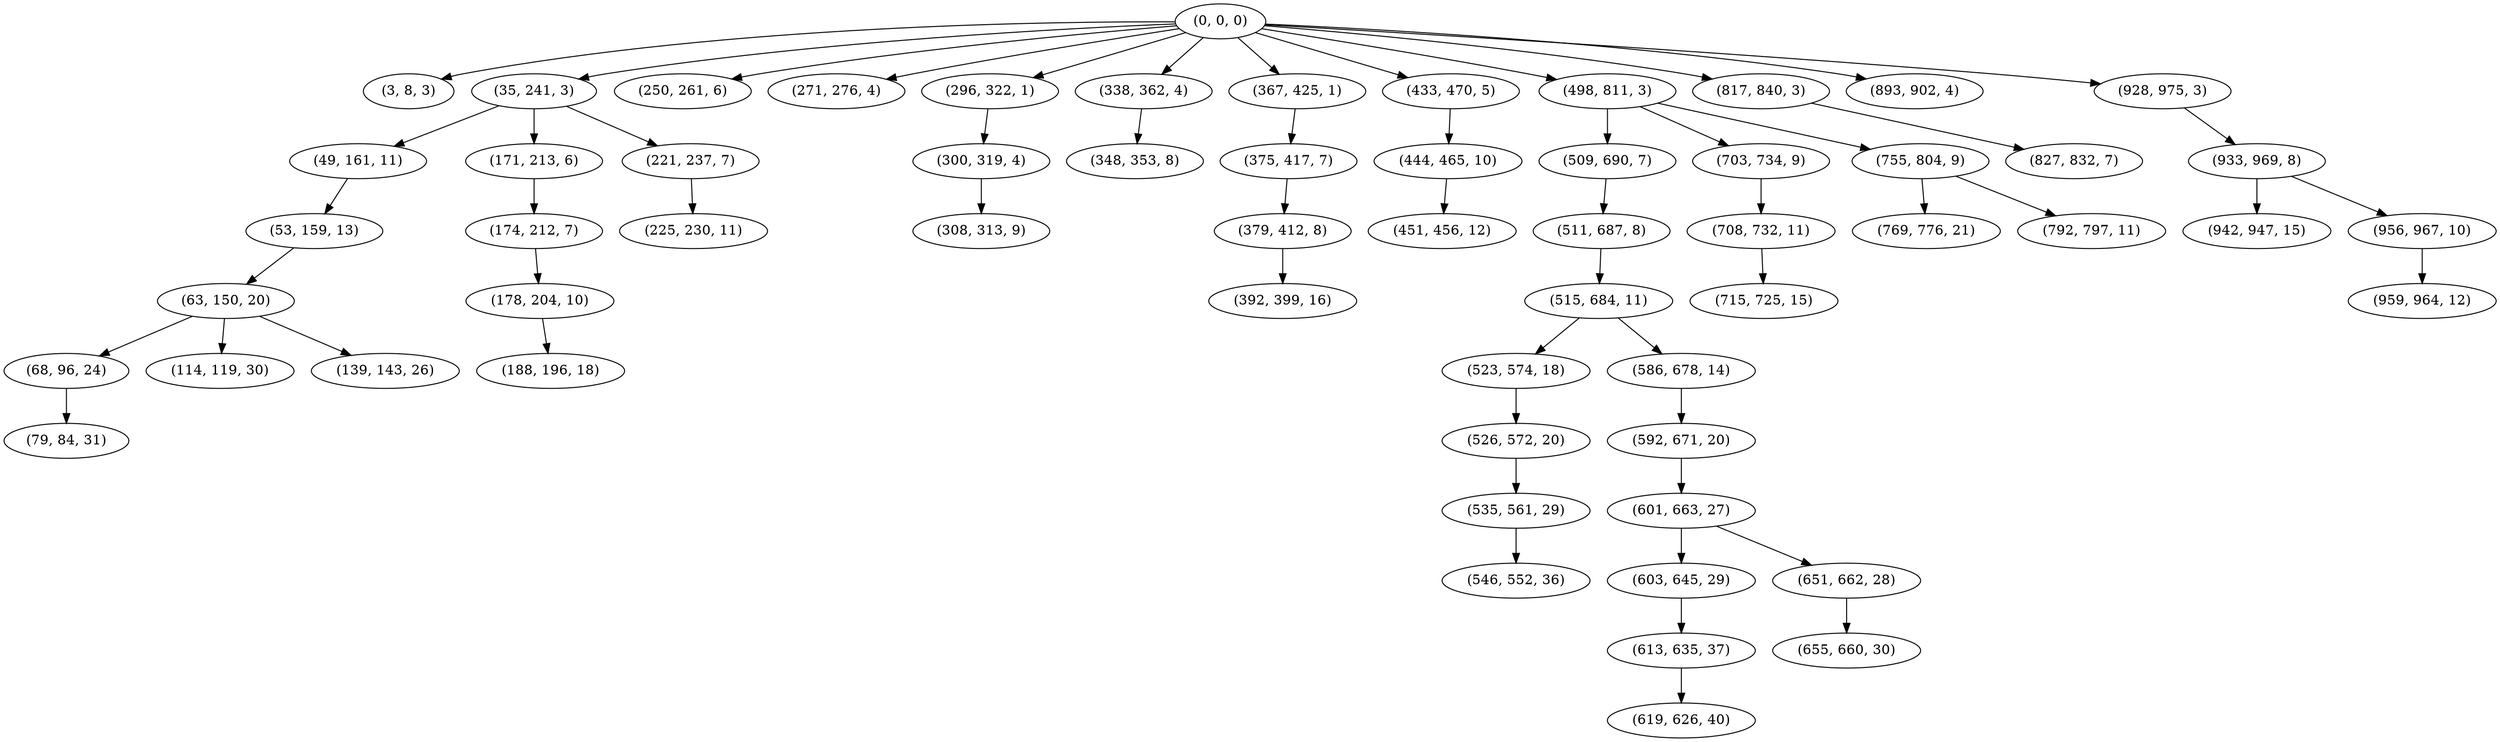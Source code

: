 digraph tree {
    "(0, 0, 0)";
    "(3, 8, 3)";
    "(35, 241, 3)";
    "(49, 161, 11)";
    "(53, 159, 13)";
    "(63, 150, 20)";
    "(68, 96, 24)";
    "(79, 84, 31)";
    "(114, 119, 30)";
    "(139, 143, 26)";
    "(171, 213, 6)";
    "(174, 212, 7)";
    "(178, 204, 10)";
    "(188, 196, 18)";
    "(221, 237, 7)";
    "(225, 230, 11)";
    "(250, 261, 6)";
    "(271, 276, 4)";
    "(296, 322, 1)";
    "(300, 319, 4)";
    "(308, 313, 9)";
    "(338, 362, 4)";
    "(348, 353, 8)";
    "(367, 425, 1)";
    "(375, 417, 7)";
    "(379, 412, 8)";
    "(392, 399, 16)";
    "(433, 470, 5)";
    "(444, 465, 10)";
    "(451, 456, 12)";
    "(498, 811, 3)";
    "(509, 690, 7)";
    "(511, 687, 8)";
    "(515, 684, 11)";
    "(523, 574, 18)";
    "(526, 572, 20)";
    "(535, 561, 29)";
    "(546, 552, 36)";
    "(586, 678, 14)";
    "(592, 671, 20)";
    "(601, 663, 27)";
    "(603, 645, 29)";
    "(613, 635, 37)";
    "(619, 626, 40)";
    "(651, 662, 28)";
    "(655, 660, 30)";
    "(703, 734, 9)";
    "(708, 732, 11)";
    "(715, 725, 15)";
    "(755, 804, 9)";
    "(769, 776, 21)";
    "(792, 797, 11)";
    "(817, 840, 3)";
    "(827, 832, 7)";
    "(893, 902, 4)";
    "(928, 975, 3)";
    "(933, 969, 8)";
    "(942, 947, 15)";
    "(956, 967, 10)";
    "(959, 964, 12)";
    "(0, 0, 0)" -> "(3, 8, 3)";
    "(0, 0, 0)" -> "(35, 241, 3)";
    "(0, 0, 0)" -> "(250, 261, 6)";
    "(0, 0, 0)" -> "(271, 276, 4)";
    "(0, 0, 0)" -> "(296, 322, 1)";
    "(0, 0, 0)" -> "(338, 362, 4)";
    "(0, 0, 0)" -> "(367, 425, 1)";
    "(0, 0, 0)" -> "(433, 470, 5)";
    "(0, 0, 0)" -> "(498, 811, 3)";
    "(0, 0, 0)" -> "(817, 840, 3)";
    "(0, 0, 0)" -> "(893, 902, 4)";
    "(0, 0, 0)" -> "(928, 975, 3)";
    "(35, 241, 3)" -> "(49, 161, 11)";
    "(35, 241, 3)" -> "(171, 213, 6)";
    "(35, 241, 3)" -> "(221, 237, 7)";
    "(49, 161, 11)" -> "(53, 159, 13)";
    "(53, 159, 13)" -> "(63, 150, 20)";
    "(63, 150, 20)" -> "(68, 96, 24)";
    "(63, 150, 20)" -> "(114, 119, 30)";
    "(63, 150, 20)" -> "(139, 143, 26)";
    "(68, 96, 24)" -> "(79, 84, 31)";
    "(171, 213, 6)" -> "(174, 212, 7)";
    "(174, 212, 7)" -> "(178, 204, 10)";
    "(178, 204, 10)" -> "(188, 196, 18)";
    "(221, 237, 7)" -> "(225, 230, 11)";
    "(296, 322, 1)" -> "(300, 319, 4)";
    "(300, 319, 4)" -> "(308, 313, 9)";
    "(338, 362, 4)" -> "(348, 353, 8)";
    "(367, 425, 1)" -> "(375, 417, 7)";
    "(375, 417, 7)" -> "(379, 412, 8)";
    "(379, 412, 8)" -> "(392, 399, 16)";
    "(433, 470, 5)" -> "(444, 465, 10)";
    "(444, 465, 10)" -> "(451, 456, 12)";
    "(498, 811, 3)" -> "(509, 690, 7)";
    "(498, 811, 3)" -> "(703, 734, 9)";
    "(498, 811, 3)" -> "(755, 804, 9)";
    "(509, 690, 7)" -> "(511, 687, 8)";
    "(511, 687, 8)" -> "(515, 684, 11)";
    "(515, 684, 11)" -> "(523, 574, 18)";
    "(515, 684, 11)" -> "(586, 678, 14)";
    "(523, 574, 18)" -> "(526, 572, 20)";
    "(526, 572, 20)" -> "(535, 561, 29)";
    "(535, 561, 29)" -> "(546, 552, 36)";
    "(586, 678, 14)" -> "(592, 671, 20)";
    "(592, 671, 20)" -> "(601, 663, 27)";
    "(601, 663, 27)" -> "(603, 645, 29)";
    "(601, 663, 27)" -> "(651, 662, 28)";
    "(603, 645, 29)" -> "(613, 635, 37)";
    "(613, 635, 37)" -> "(619, 626, 40)";
    "(651, 662, 28)" -> "(655, 660, 30)";
    "(703, 734, 9)" -> "(708, 732, 11)";
    "(708, 732, 11)" -> "(715, 725, 15)";
    "(755, 804, 9)" -> "(769, 776, 21)";
    "(755, 804, 9)" -> "(792, 797, 11)";
    "(817, 840, 3)" -> "(827, 832, 7)";
    "(928, 975, 3)" -> "(933, 969, 8)";
    "(933, 969, 8)" -> "(942, 947, 15)";
    "(933, 969, 8)" -> "(956, 967, 10)";
    "(956, 967, 10)" -> "(959, 964, 12)";
}
